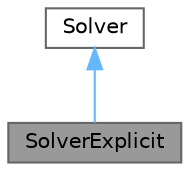 digraph "SolverExplicit"
{
 // LATEX_PDF_SIZE
  bgcolor="transparent";
  edge [fontname=Helvetica,fontsize=10,labelfontname=Helvetica,labelfontsize=10];
  node [fontname=Helvetica,fontsize=10,shape=box,height=0.2,width=0.4];
  Node1 [id="Node000001",label="SolverExplicit",height=0.2,width=0.4,color="gray40", fillcolor="grey60", style="filled", fontcolor="black",tooltip="Represents the operations to solve explicitly the equations in time using the Update Stress Last (USL..."];
  Node2 -> Node1 [id="edge1_Node000001_Node000002",dir="back",color="steelblue1",style="solid",tooltip=" "];
  Node2 [id="Node000002",label="Solver",height=0.2,width=0.4,color="gray40", fillcolor="white", style="filled",URL="$classSolver.html",tooltip="Represents the operations to solve the equations in time."];
}
